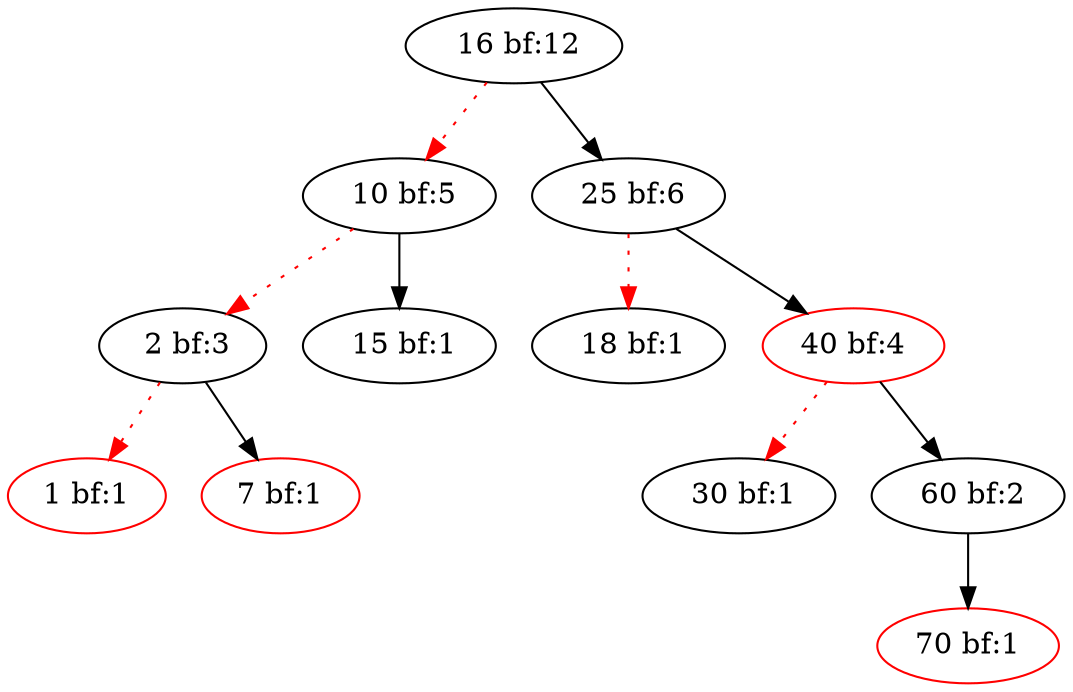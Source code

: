 digraph bst{
16 [label = " 16 bf:12", color = black];
16 -> 10 [color = red, style=dotted];
10 [label = " 10 bf:5", color = black];
10 -> 2 [color = red, style=dotted];
2 [label = " 2 bf:3", color = black];
2 -> 1 [color = red, style=dotted];
1 [label = "1 bf:1" ,color = red];
2 -> 7 ;
7 [label = "7 bf:1" ,color = red];
10 -> 15 ;
15 [label = " 15 bf:1", color = black];
16 -> 25 ;
25 [label = " 25 bf:6", color = black];
25 -> 18 [color = red, style=dotted];
18 [label = " 18 bf:1", color = black];
25 -> 40 ;
40 [label = "40 bf:4" ,color = red];
40 -> 30 [color = red, style=dotted];
30 [label = " 30 bf:1", color = black];
40 -> 60 ;
60 [label = " 60 bf:2", color = black];
60 -> 70 ;
70 [label = "70 bf:1" ,color = red];
}
